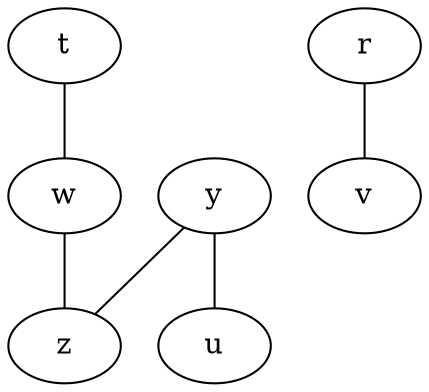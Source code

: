 strict graph G {
w -- z
r -- v
y -- z
z -- y
v -- r
t -- w
y -- u
w -- t
z -- w
u -- y
}
